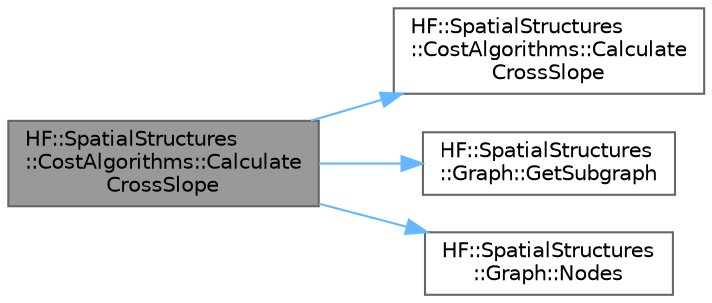 digraph "HF::SpatialStructures::CostAlgorithms::CalculateCrossSlope"
{
 // LATEX_PDF_SIZE
  bgcolor="transparent";
  edge [fontname=Helvetica,fontsize=10,labelfontname=Helvetica,labelfontsize=10];
  node [fontname=Helvetica,fontsize=10,shape=box,height=0.2,width=0.4];
  rankdir="LR";
  Node1 [label="HF::SpatialStructures\l::CostAlgorithms::Calculate\lCrossSlope",height=0.2,width=0.4,color="gray40", fillcolor="grey60", style="filled", fontcolor="black",tooltip=" "];
  Node1 -> Node2 [color="steelblue1",style="solid"];
  Node2 [label="HF::SpatialStructures\l::CostAlgorithms::Calculate\lCrossSlope",height=0.2,width=0.4,color="grey40", fillcolor="white", style="filled",URL="$a00475.html#a51b88e596c3b5f68b7abbcbc91e30bdf",tooltip=" "];
  Node1 -> Node3 [color="steelblue1",style="solid"];
  Node3 [label="HF::SpatialStructures\l::Graph::GetSubgraph",height=0.2,width=0.4,color="grey40", fillcolor="white", style="filled",URL="$a01551.html#a89250c619a726fd0adbd71778d166887",tooltip="Retrieves a Subgraph using a Node."];
  Node1 -> Node4 [color="steelblue1",style="solid"];
  Node4 [label="HF::SpatialStructures\l::Graph::Nodes",height=0.2,width=0.4,color="grey40", fillcolor="white", style="filled",URL="$a01551.html#aa70347b8a33b57c6f0a72d6eca4248d7",tooltip="Get a list of nodes from the graph sorted by ID."];
}
